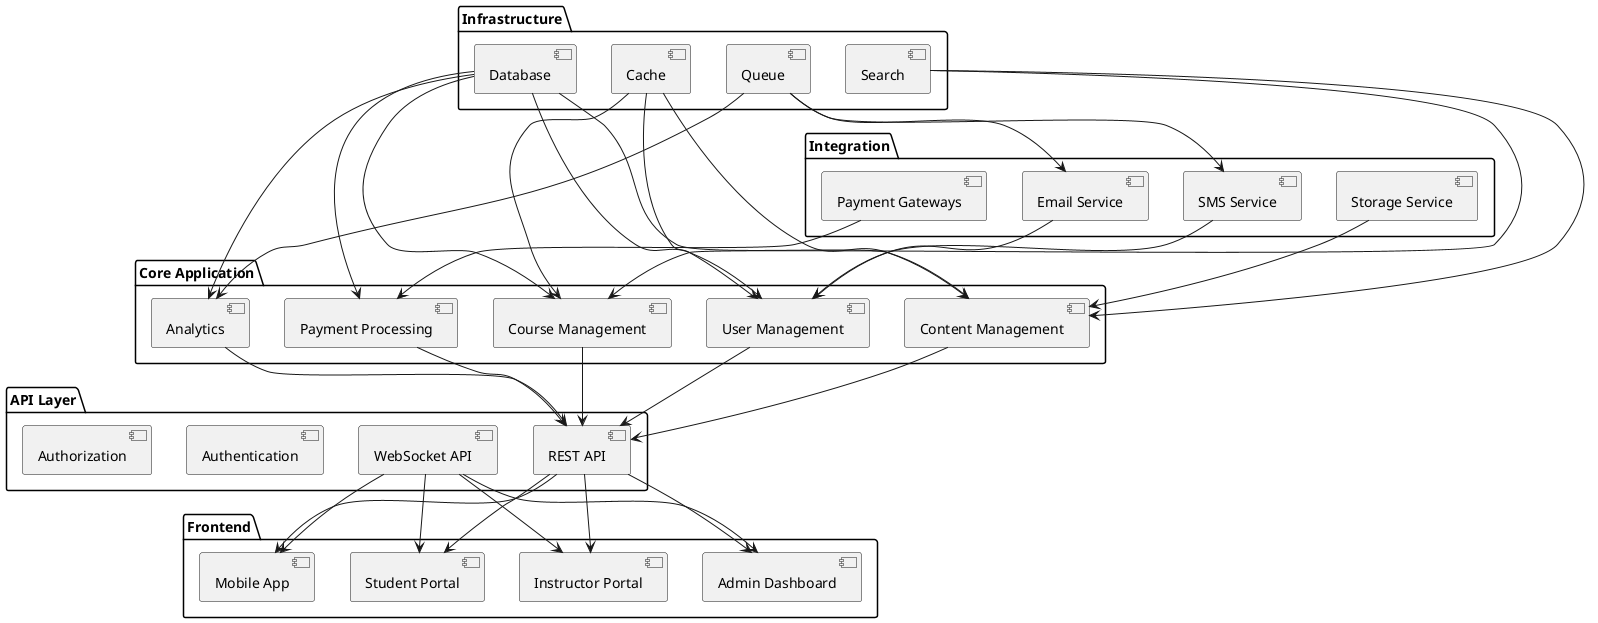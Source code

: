 @startuml System Components

package "Core Application" {
    [User Management]
    [Course Management]
    [Content Management]
    [Payment Processing]
    [Analytics]
}

package "API Layer" {
    [REST API]
    [WebSocket API]
    [Authentication]
    [Authorization]
}

package "Frontend" {
    [Admin Dashboard]
    [Instructor Portal]
    [Student Portal]
    [Mobile App]
}

package "Integration" {
    [Payment Gateways]
    [Email Service]
    [SMS Service]
    [Storage Service]
}

package "Infrastructure" {
    [Database]
    [Cache]
    [Queue]
    [Search]
}

[User Management] --> [REST API]
[Course Management] --> [REST API]
[Content Management] --> [REST API]
[Payment Processing] --> [REST API]
[Analytics] --> [REST API]

[REST API] --> [Admin Dashboard]
[REST API] --> [Instructor Portal]
[REST API] --> [Student Portal]
[REST API] --> [Mobile App]

[WebSocket API] --> [Admin Dashboard]
[WebSocket API] --> [Instructor Portal]
[WebSocket API] --> [Student Portal]
[WebSocket API] --> [Mobile App]

[Payment Gateways] --> [Payment Processing]
[Email Service] --> [User Management]
[SMS Service] --> [User Management]
[Storage Service] --> [Content Management]

[Database] --> [User Management]
[Database] --> [Course Management]
[Database] --> [Content Management]
[Database] --> [Payment Processing]
[Database] --> [Analytics]

[Cache] --> [User Management]
[Cache] --> [Course Management]
[Cache] --> [Content Management]

[Queue] --> [Email Service]
[Queue] --> [SMS Service]
[Queue] --> [Analytics]

[Search] --> [Course Management]
[Search] --> [Content Management]

@enduml 